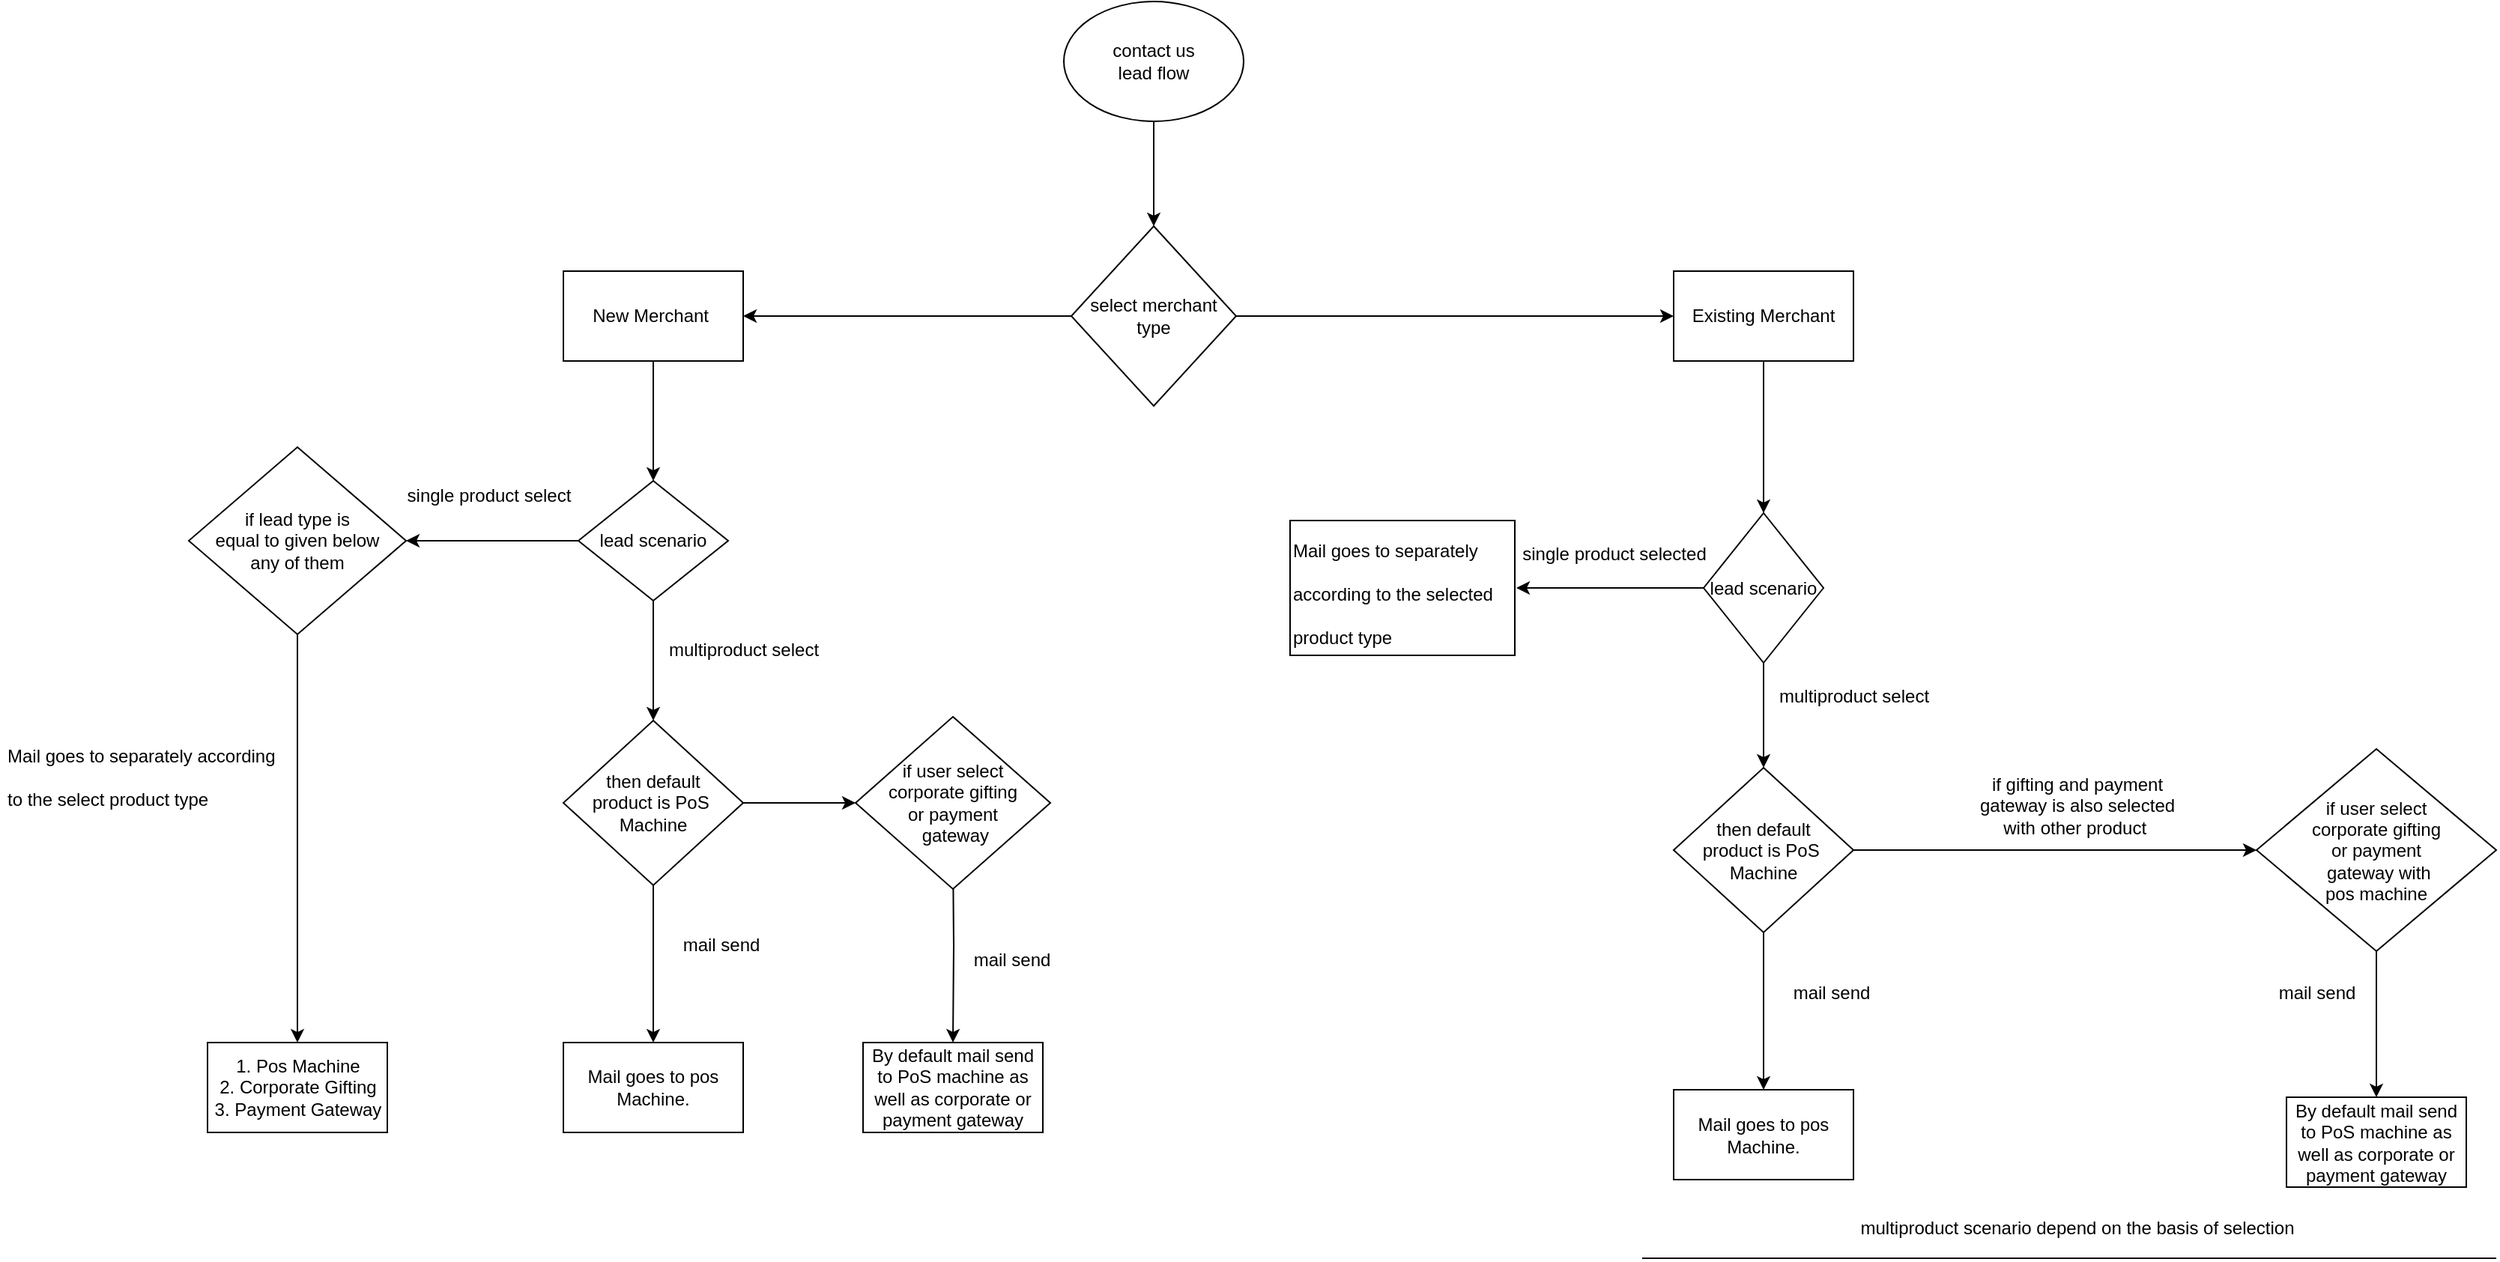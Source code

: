 <mxfile version="14.3.2" type="github">
  <diagram id="h6qlHB6eGpHt7OrfhJ80" name="Page-1">
    <mxGraphModel dx="1695" dy="482" grid="1" gridSize="10" guides="1" tooltips="1" connect="1" arrows="1" fold="1" page="1" pageScale="1" pageWidth="827" pageHeight="1169" math="0" shadow="0">
      <root>
        <mxCell id="0" />
        <mxCell id="1" parent="0" />
        <mxCell id="nfXD6M4uELxz8Kt9sbh2-6" value="" style="edgeStyle=orthogonalEdgeStyle;rounded=0;orthogonalLoop=1;jettySize=auto;html=1;" parent="1" source="nfXD6M4uELxz8Kt9sbh2-2" target="nfXD6M4uELxz8Kt9sbh2-5" edge="1">
          <mxGeometry relative="1" as="geometry" />
        </mxCell>
        <mxCell id="nfXD6M4uELxz8Kt9sbh2-2" value="contact us &lt;br&gt;lead flow" style="ellipse;whiteSpace=wrap;html=1;" parent="1" vertex="1">
          <mxGeometry x="340" y="80" width="120" height="80" as="geometry" />
        </mxCell>
        <mxCell id="nfXD6M4uELxz8Kt9sbh2-8" value="" style="edgeStyle=orthogonalEdgeStyle;rounded=0;orthogonalLoop=1;jettySize=auto;html=1;exitX=0;exitY=0.5;exitDx=0;exitDy=0;" parent="1" source="nfXD6M4uELxz8Kt9sbh2-5" target="nfXD6M4uELxz8Kt9sbh2-7" edge="1">
          <mxGeometry relative="1" as="geometry">
            <mxPoint x="201" y="300" as="sourcePoint" />
          </mxGeometry>
        </mxCell>
        <mxCell id="nfXD6M4uELxz8Kt9sbh2-10" value="" style="edgeStyle=orthogonalEdgeStyle;rounded=0;orthogonalLoop=1;jettySize=auto;html=1;" parent="1" source="nfXD6M4uELxz8Kt9sbh2-5" target="nfXD6M4uELxz8Kt9sbh2-9" edge="1">
          <mxGeometry relative="1" as="geometry" />
        </mxCell>
        <mxCell id="nfXD6M4uELxz8Kt9sbh2-5" value="select merchant type" style="rhombus;whiteSpace=wrap;html=1;" parent="1" vertex="1">
          <mxGeometry x="345" y="230" width="110" height="120" as="geometry" />
        </mxCell>
        <mxCell id="nfXD6M4uELxz8Kt9sbh2-20" value="" style="edgeStyle=orthogonalEdgeStyle;rounded=0;orthogonalLoop=1;jettySize=auto;html=1;" parent="1" source="nfXD6M4uELxz8Kt9sbh2-7" target="nfXD6M4uELxz8Kt9sbh2-19" edge="1">
          <mxGeometry relative="1" as="geometry" />
        </mxCell>
        <mxCell id="nfXD6M4uELxz8Kt9sbh2-7" value="New Merchant&amp;nbsp;" style="whiteSpace=wrap;html=1;" parent="1" vertex="1">
          <mxGeometry x="6" y="260" width="120" height="60" as="geometry" />
        </mxCell>
        <mxCell id="NshhgBDtYLM9EDTRPuQp-56" value="" style="edgeStyle=orthogonalEdgeStyle;rounded=0;orthogonalLoop=1;jettySize=auto;html=1;" parent="1" source="nfXD6M4uELxz8Kt9sbh2-9" target="NshhgBDtYLM9EDTRPuQp-40" edge="1">
          <mxGeometry relative="1" as="geometry" />
        </mxCell>
        <mxCell id="nfXD6M4uELxz8Kt9sbh2-9" value="Existing Merchant" style="whiteSpace=wrap;html=1;" parent="1" vertex="1">
          <mxGeometry x="747" y="260" width="120" height="60" as="geometry" />
        </mxCell>
        <mxCell id="nfXD6M4uELxz8Kt9sbh2-25" value="" style="edgeStyle=orthogonalEdgeStyle;rounded=0;orthogonalLoop=1;jettySize=auto;html=1;" parent="1" source="nfXD6M4uELxz8Kt9sbh2-19" target="nfXD6M4uELxz8Kt9sbh2-24" edge="1">
          <mxGeometry relative="1" as="geometry" />
        </mxCell>
        <mxCell id="nfXD6M4uELxz8Kt9sbh2-34" value="" style="edgeStyle=orthogonalEdgeStyle;rounded=0;orthogonalLoop=1;jettySize=auto;html=1;" parent="1" source="nfXD6M4uELxz8Kt9sbh2-19" target="nfXD6M4uELxz8Kt9sbh2-33" edge="1">
          <mxGeometry relative="1" as="geometry" />
        </mxCell>
        <mxCell id="nfXD6M4uELxz8Kt9sbh2-19" value="lead scenario" style="rhombus;whiteSpace=wrap;html=1;" parent="1" vertex="1">
          <mxGeometry x="16" y="400" width="100" height="80" as="geometry" />
        </mxCell>
        <mxCell id="nfXD6M4uELxz8Kt9sbh2-23" value="single product select" style="text;html=1;align=center;verticalAlign=middle;resizable=0;points=[];autosize=1;" parent="1" vertex="1">
          <mxGeometry x="-104" y="400" width="120" height="20" as="geometry" />
        </mxCell>
        <mxCell id="nfXD6M4uELxz8Kt9sbh2-27" value="" style="edgeStyle=orthogonalEdgeStyle;rounded=0;orthogonalLoop=1;jettySize=auto;html=1;" parent="1" source="nfXD6M4uELxz8Kt9sbh2-24" target="nfXD6M4uELxz8Kt9sbh2-26" edge="1">
          <mxGeometry relative="1" as="geometry" />
        </mxCell>
        <mxCell id="nfXD6M4uELxz8Kt9sbh2-24" value="if lead type is &lt;br&gt;equal to given below &lt;br&gt;any of them" style="rhombus;whiteSpace=wrap;html=1;" parent="1" vertex="1">
          <mxGeometry x="-244" y="377.5" width="145" height="125" as="geometry" />
        </mxCell>
        <mxCell id="nfXD6M4uELxz8Kt9sbh2-26" value="1. Pos Machine&lt;br&gt;2. Corporate Gifting&lt;br&gt;3. Payment Gateway" style="whiteSpace=wrap;html=1;" parent="1" vertex="1">
          <mxGeometry x="-231.5" y="775" width="120" height="60" as="geometry" />
        </mxCell>
        <mxCell id="nfXD6M4uELxz8Kt9sbh2-32" value="&lt;h1&gt;&lt;span style=&quot;font-size: 12px ; font-weight: 400 ; text-align: center&quot;&gt;Mail goes to separately according to the select product type&lt;/span&gt;&lt;br&gt;&lt;/h1&gt;" style="text;html=1;strokeColor=none;fillColor=none;spacing=5;spacingTop=-20;whiteSpace=wrap;overflow=hidden;rounded=0;" parent="1" vertex="1">
          <mxGeometry x="-370" y="560" width="190" height="67.5" as="geometry" />
        </mxCell>
        <mxCell id="nfXD6M4uELxz8Kt9sbh2-37" value="" style="edgeStyle=orthogonalEdgeStyle;rounded=0;orthogonalLoop=1;jettySize=auto;html=1;" parent="1" source="nfXD6M4uELxz8Kt9sbh2-33" target="nfXD6M4uELxz8Kt9sbh2-36" edge="1">
          <mxGeometry relative="1" as="geometry" />
        </mxCell>
        <mxCell id="nfXD6M4uELxz8Kt9sbh2-39" value="" style="edgeStyle=orthogonalEdgeStyle;rounded=0;orthogonalLoop=1;jettySize=auto;html=1;entryX=0;entryY=0.5;entryDx=0;entryDy=0;" parent="1" source="nfXD6M4uELxz8Kt9sbh2-33" target="nfXD6M4uELxz8Kt9sbh2-44" edge="1">
          <mxGeometry relative="1" as="geometry">
            <mxPoint x="206" y="615" as="targetPoint" />
          </mxGeometry>
        </mxCell>
        <mxCell id="nfXD6M4uELxz8Kt9sbh2-33" value="then default&lt;br&gt;product is PoS&amp;nbsp;&lt;br&gt;Machine" style="rhombus;whiteSpace=wrap;html=1;" parent="1" vertex="1">
          <mxGeometry x="6" y="560" width="120" height="110" as="geometry" />
        </mxCell>
        <mxCell id="nfXD6M4uELxz8Kt9sbh2-35" value="multiproduct select" style="text;html=1;align=center;verticalAlign=middle;resizable=0;points=[];autosize=1;" parent="1" vertex="1">
          <mxGeometry x="66" y="502.5" width="120" height="20" as="geometry" />
        </mxCell>
        <mxCell id="nfXD6M4uELxz8Kt9sbh2-36" value="Mail goes to pos Machine." style="whiteSpace=wrap;html=1;" parent="1" vertex="1">
          <mxGeometry x="6" y="775" width="120" height="60" as="geometry" />
        </mxCell>
        <mxCell id="nfXD6M4uELxz8Kt9sbh2-43" value="" style="edgeStyle=orthogonalEdgeStyle;rounded=0;orthogonalLoop=1;jettySize=auto;html=1;" parent="1" target="nfXD6M4uELxz8Kt9sbh2-42" edge="1">
          <mxGeometry relative="1" as="geometry">
            <mxPoint x="266" y="645" as="sourcePoint" />
          </mxGeometry>
        </mxCell>
        <mxCell id="nfXD6M4uELxz8Kt9sbh2-42" value="By default mail send to PoS machine as well as corporate or payment gateway" style="whiteSpace=wrap;html=1;" parent="1" vertex="1">
          <mxGeometry x="206" y="775" width="120" height="60" as="geometry" />
        </mxCell>
        <mxCell id="nfXD6M4uELxz8Kt9sbh2-44" value="&lt;span&gt;if user select &lt;br&gt;corporate gifting &lt;br&gt;or payment&lt;br&gt;&amp;nbsp;gateway&lt;/span&gt;" style="rhombus;whiteSpace=wrap;html=1;" parent="1" vertex="1">
          <mxGeometry x="201" y="557.5" width="130" height="115" as="geometry" />
        </mxCell>
        <mxCell id="nfXD6M4uELxz8Kt9sbh2-45" value="mail send" style="text;html=1;align=center;verticalAlign=middle;resizable=0;points=[];autosize=1;" parent="1" vertex="1">
          <mxGeometry x="76" y="700" width="70" height="20" as="geometry" />
        </mxCell>
        <mxCell id="nfXD6M4uELxz8Kt9sbh2-46" value="mail send" style="text;html=1;align=center;verticalAlign=middle;resizable=0;points=[];autosize=1;" parent="1" vertex="1">
          <mxGeometry x="270" y="710" width="70" height="20" as="geometry" />
        </mxCell>
        <mxCell id="NshhgBDtYLM9EDTRPuQp-38" value="" style="edgeStyle=orthogonalEdgeStyle;rounded=0;orthogonalLoop=1;jettySize=auto;html=1;" parent="1" source="NshhgBDtYLM9EDTRPuQp-40" edge="1">
          <mxGeometry relative="1" as="geometry">
            <mxPoint x="642" y="471.5" as="targetPoint" />
          </mxGeometry>
        </mxCell>
        <mxCell id="NshhgBDtYLM9EDTRPuQp-39" value="" style="edgeStyle=orthogonalEdgeStyle;rounded=0;orthogonalLoop=1;jettySize=auto;html=1;" parent="1" source="NshhgBDtYLM9EDTRPuQp-40" target="NshhgBDtYLM9EDTRPuQp-48" edge="1">
          <mxGeometry relative="1" as="geometry" />
        </mxCell>
        <mxCell id="NshhgBDtYLM9EDTRPuQp-40" value="lead scenario" style="rhombus;whiteSpace=wrap;html=1;direction=south;" parent="1" vertex="1">
          <mxGeometry x="767" y="421.5" width="80" height="100" as="geometry" />
        </mxCell>
        <mxCell id="NshhgBDtYLM9EDTRPuQp-41" value="single product selected" style="text;html=1;align=center;verticalAlign=middle;resizable=0;points=[];autosize=1;" parent="1" vertex="1">
          <mxGeometry x="637" y="439" width="140" height="20" as="geometry" />
        </mxCell>
        <mxCell id="NshhgBDtYLM9EDTRPuQp-44" value="&lt;h1&gt;&lt;span style=&quot;font-size: 12px ; font-weight: 400 ; line-height: 90%&quot;&gt;Mail goes to separately according to the selected product type&lt;/span&gt;&lt;/h1&gt;" style="whiteSpace=wrap;html=1;align=left;" parent="1" vertex="1">
          <mxGeometry x="491" y="426.5" width="150" height="90" as="geometry" />
        </mxCell>
        <mxCell id="NshhgBDtYLM9EDTRPuQp-46" value="" style="edgeStyle=orthogonalEdgeStyle;rounded=0;orthogonalLoop=1;jettySize=auto;html=1;" parent="1" source="NshhgBDtYLM9EDTRPuQp-48" target="NshhgBDtYLM9EDTRPuQp-50" edge="1">
          <mxGeometry relative="1" as="geometry" />
        </mxCell>
        <mxCell id="NshhgBDtYLM9EDTRPuQp-47" value="" style="edgeStyle=orthogonalEdgeStyle;rounded=0;orthogonalLoop=1;jettySize=auto;html=1;entryX=0;entryY=0.5;entryDx=0;entryDy=0;" parent="1" source="NshhgBDtYLM9EDTRPuQp-48" target="NshhgBDtYLM9EDTRPuQp-53" edge="1">
          <mxGeometry relative="1" as="geometry">
            <mxPoint x="947" y="646.5" as="targetPoint" />
          </mxGeometry>
        </mxCell>
        <mxCell id="NshhgBDtYLM9EDTRPuQp-48" value="then default&lt;br&gt;product is PoS&amp;nbsp;&lt;br&gt;Machine" style="rhombus;whiteSpace=wrap;html=1;" parent="1" vertex="1">
          <mxGeometry x="747" y="591.5" width="120" height="110" as="geometry" />
        </mxCell>
        <mxCell id="NshhgBDtYLM9EDTRPuQp-49" value="multiproduct select" style="text;html=1;align=center;verticalAlign=middle;resizable=0;points=[];autosize=1;" parent="1" vertex="1">
          <mxGeometry x="807" y="534" width="120" height="20" as="geometry" />
        </mxCell>
        <mxCell id="NshhgBDtYLM9EDTRPuQp-50" value="Mail goes to pos Machine." style="whiteSpace=wrap;html=1;" parent="1" vertex="1">
          <mxGeometry x="747" y="806.5" width="120" height="60" as="geometry" />
        </mxCell>
        <mxCell id="J4l6CzO9O-Jok7KTFXxV-3" value="" style="edgeStyle=orthogonalEdgeStyle;rounded=0;orthogonalLoop=1;jettySize=auto;html=1;" parent="1" source="NshhgBDtYLM9EDTRPuQp-53" target="J4l6CzO9O-Jok7KTFXxV-2" edge="1">
          <mxGeometry relative="1" as="geometry" />
        </mxCell>
        <mxCell id="NshhgBDtYLM9EDTRPuQp-53" value="&lt;span&gt;if user select &lt;br&gt;corporate gifting &lt;br&gt;or payment&lt;br&gt;&amp;nbsp;gateway with&lt;br&gt;pos machine&lt;br&gt;&lt;/span&gt;" style="rhombus;whiteSpace=wrap;html=1;" parent="1" vertex="1">
          <mxGeometry x="1136" y="579" width="160" height="135" as="geometry" />
        </mxCell>
        <mxCell id="NshhgBDtYLM9EDTRPuQp-54" value="mail send" style="text;html=1;align=center;verticalAlign=middle;resizable=0;points=[];autosize=1;" parent="1" vertex="1">
          <mxGeometry x="817" y="731.5" width="70" height="20" as="geometry" />
        </mxCell>
        <mxCell id="NshhgBDtYLM9EDTRPuQp-55" value="mail send" style="text;html=1;align=center;verticalAlign=middle;resizable=0;points=[];autosize=1;" parent="1" vertex="1">
          <mxGeometry x="1141" y="731.5" width="70" height="20" as="geometry" />
        </mxCell>
        <mxCell id="J4l6CzO9O-Jok7KTFXxV-1" value="if gifting and payment &lt;br&gt;gateway is also selected &lt;br&gt;with other product&amp;nbsp;" style="text;html=1;align=center;verticalAlign=middle;resizable=0;points=[];autosize=1;" parent="1" vertex="1">
          <mxGeometry x="941" y="591.5" width="150" height="50" as="geometry" />
        </mxCell>
        <mxCell id="J4l6CzO9O-Jok7KTFXxV-2" value="&lt;span&gt;By default mail send to PoS machine as well as corporate or payment gateway&lt;/span&gt;" style="whiteSpace=wrap;html=1;" parent="1" vertex="1">
          <mxGeometry x="1156" y="811.5" width="120" height="60" as="geometry" />
        </mxCell>
        <mxCell id="J4l6CzO9O-Jok7KTFXxV-4" value="" style="endArrow=none;html=1;" parent="1" edge="1">
          <mxGeometry width="50" height="50" relative="1" as="geometry">
            <mxPoint x="726" y="919" as="sourcePoint" />
            <mxPoint x="1296" y="919" as="targetPoint" />
            <Array as="points">
              <mxPoint x="976" y="919" />
            </Array>
          </mxGeometry>
        </mxCell>
        <mxCell id="J4l6CzO9O-Jok7KTFXxV-5" value="multiproduct scenario depend on the basis of selection" style="text;html=1;align=center;verticalAlign=middle;resizable=0;points=[];autosize=1;" parent="1" vertex="1">
          <mxGeometry x="861" y="889" width="310" height="20" as="geometry" />
        </mxCell>
      </root>
    </mxGraphModel>
  </diagram>
</mxfile>
